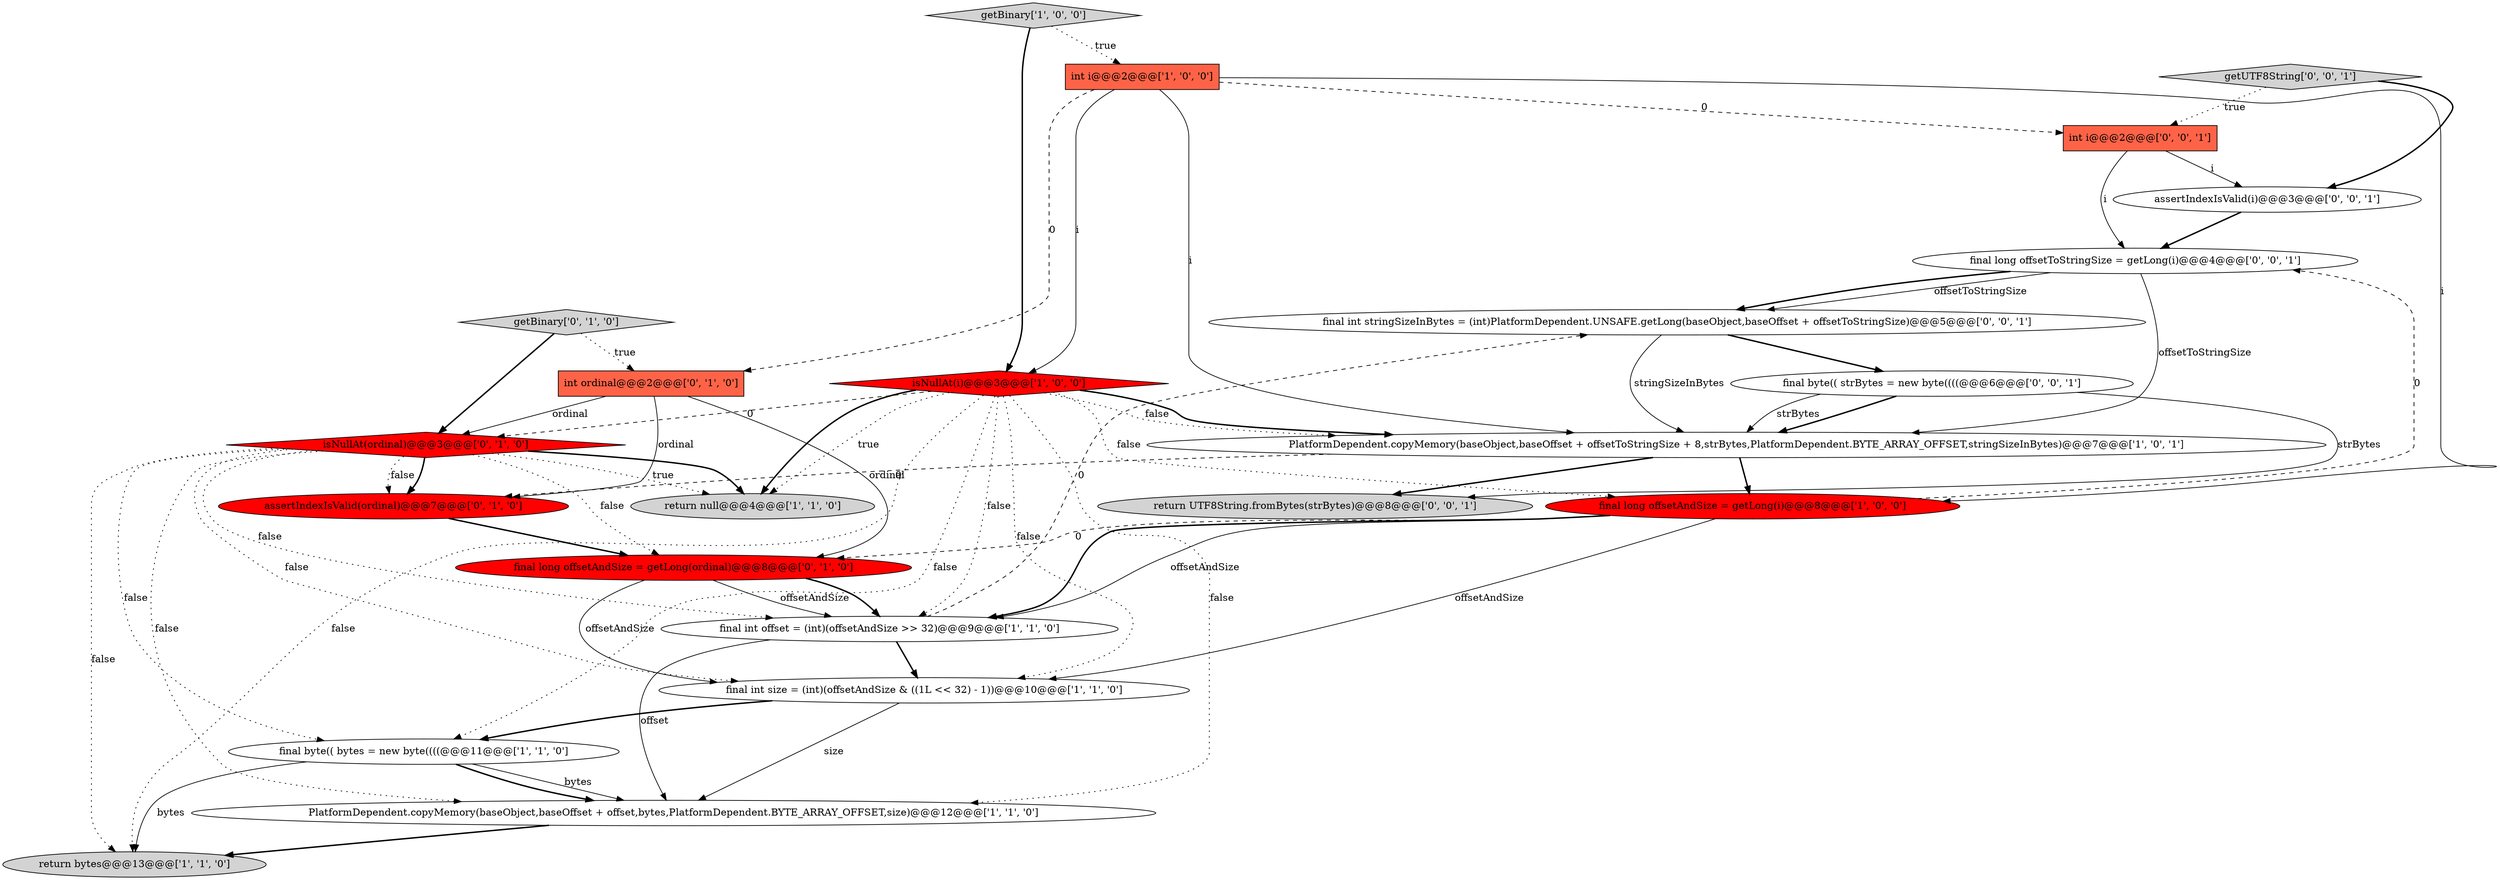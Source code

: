 digraph {
17 [style = filled, label = "int i@@@2@@@['0', '0', '1']", fillcolor = tomato, shape = box image = "AAA0AAABBB3BBB"];
22 [style = filled, label = "return UTF8String.fromBytes(strBytes)@@@8@@@['0', '0', '1']", fillcolor = lightgray, shape = ellipse image = "AAA0AAABBB3BBB"];
11 [style = filled, label = "int ordinal@@@2@@@['0', '1', '0']", fillcolor = tomato, shape = box image = "AAA1AAABBB2BBB"];
9 [style = filled, label = "final int size = (int)(offsetAndSize & ((1L << 32) - 1))@@@10@@@['1', '1', '0']", fillcolor = white, shape = ellipse image = "AAA0AAABBB1BBB"];
2 [style = filled, label = "final long offsetAndSize = getLong(i)@@@8@@@['1', '0', '0']", fillcolor = red, shape = ellipse image = "AAA1AAABBB1BBB"];
19 [style = filled, label = "assertIndexIsValid(i)@@@3@@@['0', '0', '1']", fillcolor = white, shape = ellipse image = "AAA0AAABBB3BBB"];
12 [style = filled, label = "getBinary['0', '1', '0']", fillcolor = lightgray, shape = diamond image = "AAA0AAABBB2BBB"];
18 [style = filled, label = "final byte(( strBytes = new byte((((@@@6@@@['0', '0', '1']", fillcolor = white, shape = ellipse image = "AAA0AAABBB3BBB"];
20 [style = filled, label = "getUTF8String['0', '0', '1']", fillcolor = lightgray, shape = diamond image = "AAA0AAABBB3BBB"];
5 [style = filled, label = "final int offset = (int)(offsetAndSize >> 32)@@@9@@@['1', '1', '0']", fillcolor = white, shape = ellipse image = "AAA0AAABBB1BBB"];
21 [style = filled, label = "final int stringSizeInBytes = (int)PlatformDependent.UNSAFE.getLong(baseObject,baseOffset + offsetToStringSize)@@@5@@@['0', '0', '1']", fillcolor = white, shape = ellipse image = "AAA0AAABBB3BBB"];
3 [style = filled, label = "PlatformDependent.copyMemory(baseObject,baseOffset + offsetToStringSize + 8,strBytes,PlatformDependent.BYTE_ARRAY_OFFSET,stringSizeInBytes)@@@7@@@['1', '0', '1']", fillcolor = white, shape = ellipse image = "AAA0AAABBB1BBB"];
16 [style = filled, label = "final long offsetToStringSize = getLong(i)@@@4@@@['0', '0', '1']", fillcolor = white, shape = ellipse image = "AAA0AAABBB3BBB"];
4 [style = filled, label = "PlatformDependent.copyMemory(baseObject,baseOffset + offset,bytes,PlatformDependent.BYTE_ARRAY_OFFSET,size)@@@12@@@['1', '1', '0']", fillcolor = white, shape = ellipse image = "AAA0AAABBB1BBB"];
0 [style = filled, label = "final byte(( bytes = new byte((((@@@11@@@['1', '1', '0']", fillcolor = white, shape = ellipse image = "AAA0AAABBB1BBB"];
7 [style = filled, label = "return null@@@4@@@['1', '1', '0']", fillcolor = lightgray, shape = ellipse image = "AAA0AAABBB1BBB"];
14 [style = filled, label = "final long offsetAndSize = getLong(ordinal)@@@8@@@['0', '1', '0']", fillcolor = red, shape = ellipse image = "AAA1AAABBB2BBB"];
8 [style = filled, label = "getBinary['1', '0', '0']", fillcolor = lightgray, shape = diamond image = "AAA0AAABBB1BBB"];
10 [style = filled, label = "return bytes@@@13@@@['1', '1', '0']", fillcolor = lightgray, shape = ellipse image = "AAA0AAABBB1BBB"];
15 [style = filled, label = "isNullAt(ordinal)@@@3@@@['0', '1', '0']", fillcolor = red, shape = diamond image = "AAA1AAABBB2BBB"];
6 [style = filled, label = "int i@@@2@@@['1', '0', '0']", fillcolor = tomato, shape = box image = "AAA1AAABBB1BBB"];
1 [style = filled, label = "isNullAt(i)@@@3@@@['1', '0', '0']", fillcolor = red, shape = diamond image = "AAA1AAABBB1BBB"];
13 [style = filled, label = "assertIndexIsValid(ordinal)@@@7@@@['0', '1', '0']", fillcolor = red, shape = ellipse image = "AAA1AAABBB2BBB"];
6->1 [style = solid, label="i"];
4->10 [style = bold, label=""];
1->3 [style = dotted, label="false"];
0->4 [style = solid, label="bytes"];
18->3 [style = bold, label=""];
2->5 [style = bold, label=""];
15->13 [style = bold, label=""];
15->9 [style = dotted, label="false"];
0->10 [style = solid, label="bytes"];
11->13 [style = solid, label="ordinal"];
17->19 [style = solid, label="i"];
5->9 [style = bold, label=""];
9->0 [style = bold, label=""];
15->14 [style = dotted, label="false"];
15->7 [style = bold, label=""];
14->9 [style = solid, label="offsetAndSize"];
20->17 [style = dotted, label="true"];
18->3 [style = solid, label="strBytes"];
14->5 [style = solid, label="offsetAndSize"];
1->15 [style = dashed, label="0"];
6->11 [style = dashed, label="0"];
1->9 [style = dotted, label="false"];
12->15 [style = bold, label=""];
1->3 [style = bold, label=""];
11->15 [style = solid, label="ordinal"];
18->22 [style = solid, label="strBytes"];
6->17 [style = dashed, label="0"];
15->5 [style = dotted, label="false"];
21->3 [style = solid, label="stringSizeInBytes"];
15->7 [style = dotted, label="true"];
3->22 [style = bold, label=""];
3->13 [style = dashed, label="0"];
1->7 [style = bold, label=""];
5->4 [style = solid, label="offset"];
16->21 [style = solid, label="offsetToStringSize"];
21->18 [style = bold, label=""];
9->4 [style = solid, label="size"];
1->2 [style = dotted, label="false"];
19->16 [style = bold, label=""];
12->11 [style = dotted, label="true"];
1->7 [style = dotted, label="true"];
8->1 [style = bold, label=""];
1->10 [style = dotted, label="false"];
6->2 [style = solid, label="i"];
17->16 [style = solid, label="i"];
15->0 [style = dotted, label="false"];
8->6 [style = dotted, label="true"];
2->14 [style = dashed, label="0"];
3->2 [style = bold, label=""];
1->4 [style = dotted, label="false"];
11->14 [style = solid, label="ordinal"];
0->4 [style = bold, label=""];
16->21 [style = bold, label=""];
2->16 [style = dashed, label="0"];
15->10 [style = dotted, label="false"];
5->21 [style = dashed, label="0"];
1->5 [style = dotted, label="false"];
2->9 [style = solid, label="offsetAndSize"];
15->13 [style = dotted, label="false"];
20->19 [style = bold, label=""];
13->14 [style = bold, label=""];
6->3 [style = solid, label="i"];
16->3 [style = solid, label="offsetToStringSize"];
1->0 [style = dotted, label="false"];
2->5 [style = solid, label="offsetAndSize"];
14->5 [style = bold, label=""];
15->4 [style = dotted, label="false"];
}
